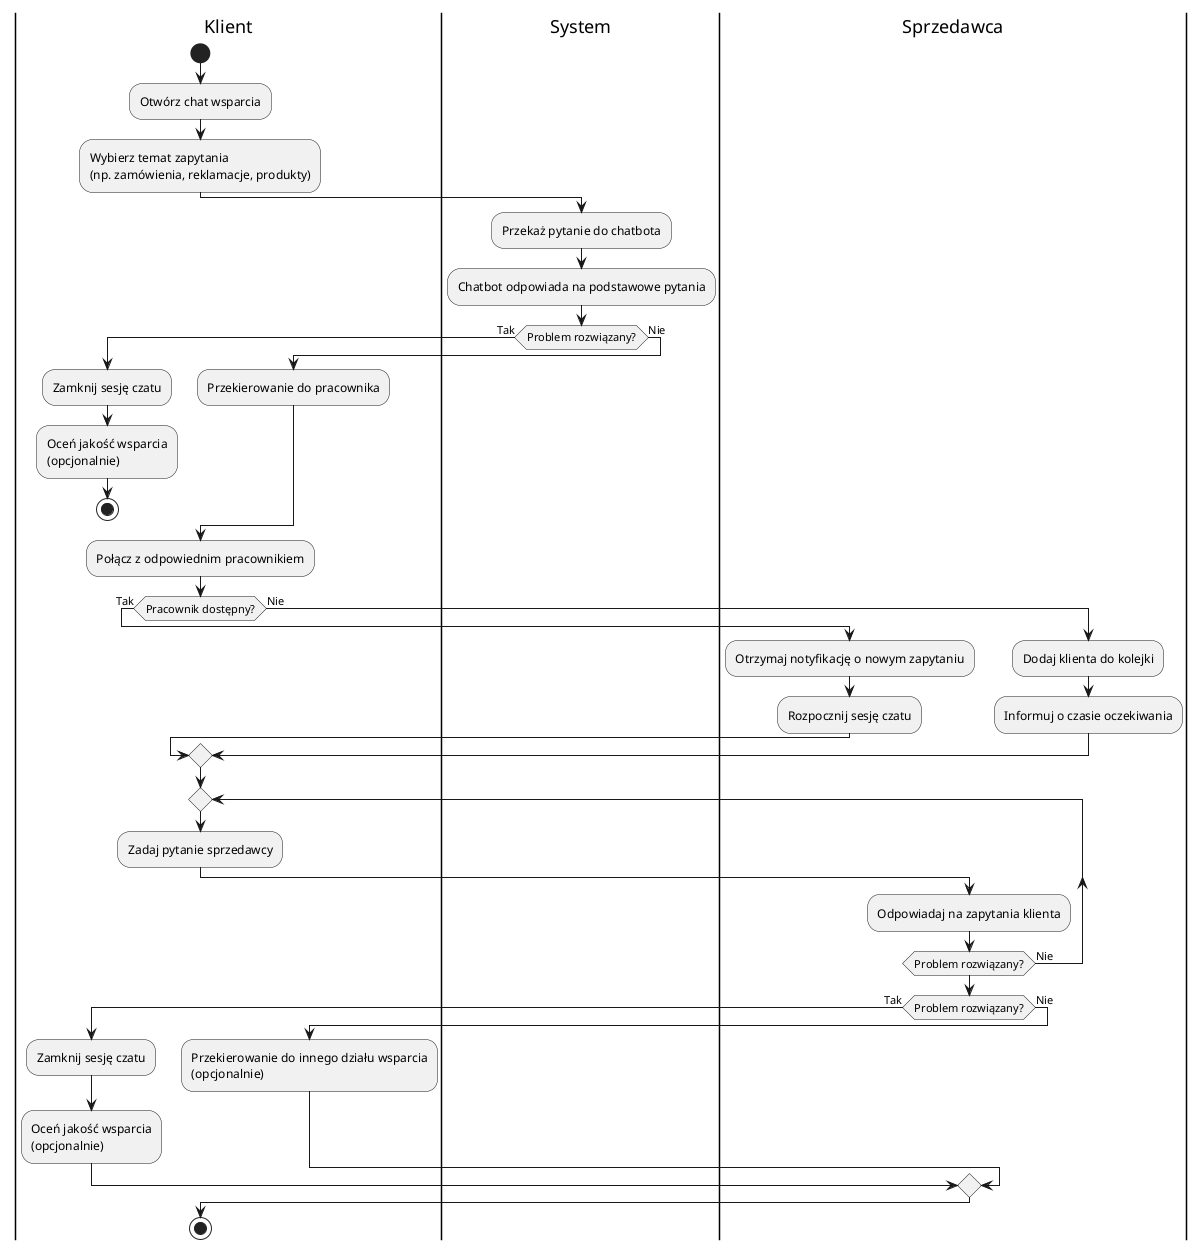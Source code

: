 @startuml
|Klient|
start
:Otwórz chat wsparcia;

:Wybierz temat zapytania
(np. zamówienia, reklamacje, produkty);

|System|
:Przekaż pytanie do chatbota;

:Chatbot odpowiada na podstawowe pytania;

if (Problem rozwiązany?) then (Tak)
    |Klient|
    :Zamknij sesję czatu;
    :Oceń jakość wsparcia
    (opcjonalnie);
    stop
else (Nie)
    :Przekierowanie do pracownika;
endif

:Połącz z odpowiednim pracownikiem;

if (Pracownik dostępny?) then (Tak)
    |Sprzedawca|
    :Otrzymaj notyfikację o nowym zapytaniu;
    :Rozpocznij sesję czatu;
else (Nie)
    :Dodaj klienta do kolejki;
    :Informuj o czasie oczekiwania;
endif

|Klient|
repeat
    :Zadaj pytanie sprzedawcy;
    |Sprzedawca|
    :Odpowiadaj na zapytania klienta;
repeat while (Problem rozwiązany?) is (Nie)

if (Problem rozwiązany?) then (Tak)
    |Klient|
    :Zamknij sesję czatu;
    :Oceń jakość wsparcia
    (opcjonalnie);
else (Nie)
    |Klient|
    :Przekierowanie do innego działu wsparcia
    (opcjonalnie);
endif

stop
@enduml

